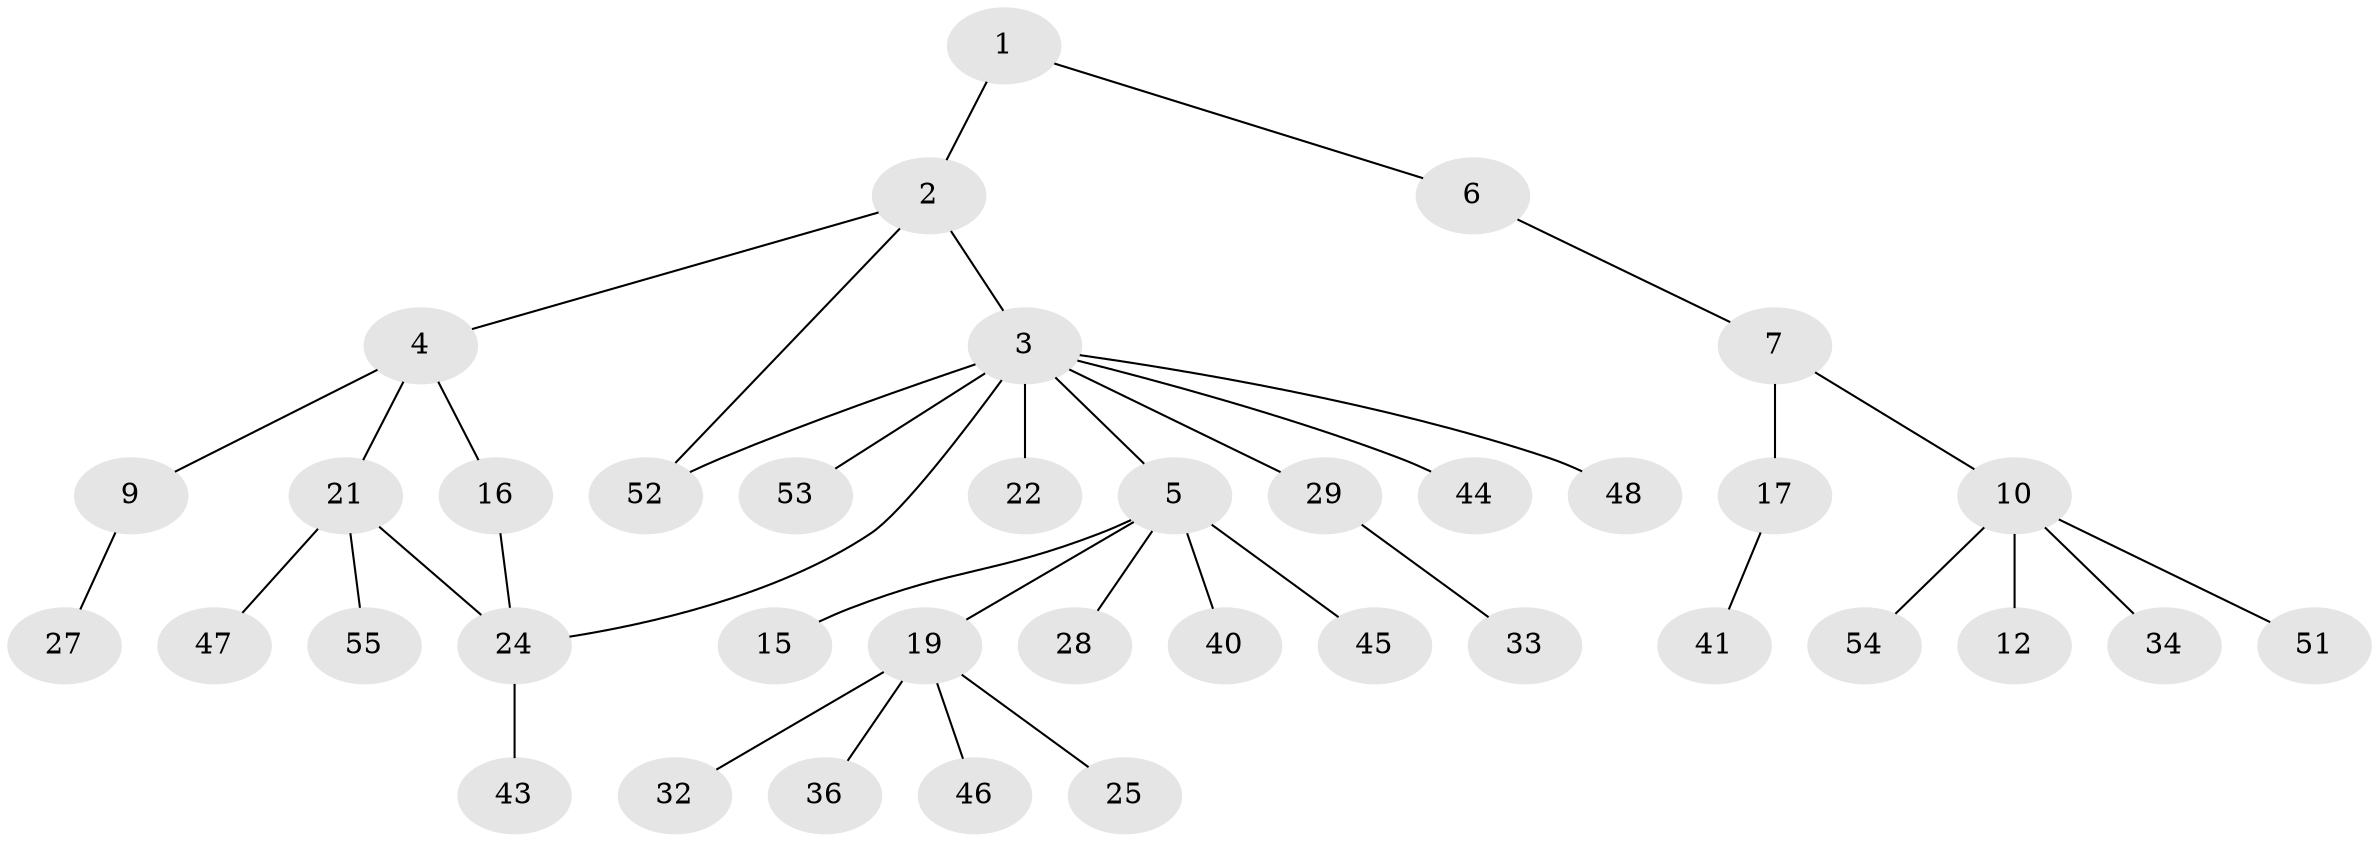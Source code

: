 // original degree distribution, {3: 0.125, 4: 0.05357142857142857, 5: 0.05357142857142857, 1: 0.4642857142857143, 2: 0.26785714285714285, 6: 0.03571428571428571}
// Generated by graph-tools (version 1.1) at 2025/41/03/06/25 10:41:27]
// undirected, 38 vertices, 40 edges
graph export_dot {
graph [start="1"]
  node [color=gray90,style=filled];
  1 [super="+18"];
  2 [super="+14"];
  3 [super="+20"];
  4 [super="+26"];
  5 [super="+11"];
  6 [super="+8"];
  7;
  9 [super="+13"];
  10 [super="+42"];
  12;
  15;
  16 [super="+50"];
  17 [super="+37"];
  19 [super="+23"];
  21 [super="+30"];
  22;
  24 [super="+31"];
  25;
  27;
  28 [super="+38"];
  29;
  32 [super="+39"];
  33 [super="+49"];
  34 [super="+35"];
  36;
  40;
  41;
  43;
  44;
  45;
  46;
  47;
  48;
  51 [super="+56"];
  52;
  53;
  54;
  55;
  1 -- 2;
  1 -- 6;
  2 -- 3;
  2 -- 4;
  2 -- 52;
  3 -- 5;
  3 -- 29;
  3 -- 52;
  3 -- 48;
  3 -- 53;
  3 -- 22;
  3 -- 24;
  3 -- 44;
  4 -- 9;
  4 -- 16;
  4 -- 21;
  5 -- 28;
  5 -- 45;
  5 -- 40;
  5 -- 19;
  5 -- 15;
  6 -- 7;
  7 -- 10;
  7 -- 17;
  9 -- 27;
  10 -- 12;
  10 -- 34;
  10 -- 51;
  10 -- 54;
  16 -- 24;
  17 -- 41;
  19 -- 32;
  19 -- 36;
  19 -- 46;
  19 -- 25;
  21 -- 47;
  21 -- 55;
  21 -- 24;
  24 -- 43;
  29 -- 33;
}
